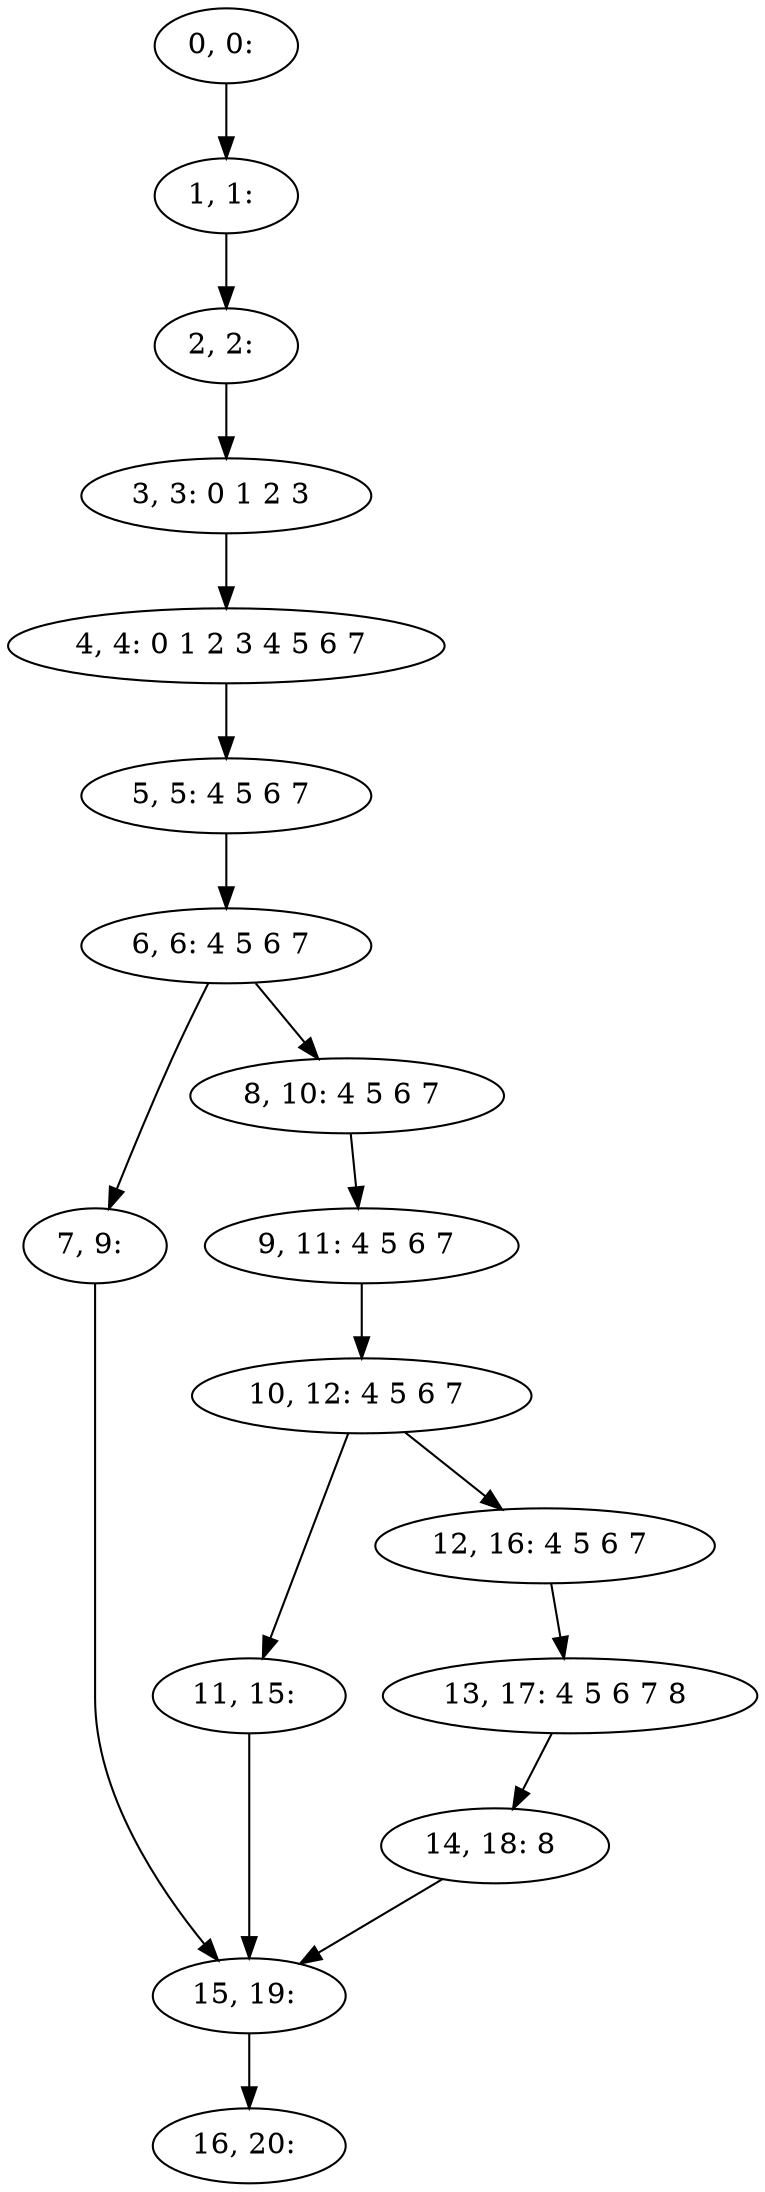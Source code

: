 digraph G {
0[label="0, 0: "];
1[label="1, 1: "];
2[label="2, 2: "];
3[label="3, 3: 0 1 2 3 "];
4[label="4, 4: 0 1 2 3 4 5 6 7 "];
5[label="5, 5: 4 5 6 7 "];
6[label="6, 6: 4 5 6 7 "];
7[label="7, 9: "];
8[label="8, 10: 4 5 6 7 "];
9[label="9, 11: 4 5 6 7 "];
10[label="10, 12: 4 5 6 7 "];
11[label="11, 15: "];
12[label="12, 16: 4 5 6 7 "];
13[label="13, 17: 4 5 6 7 8 "];
14[label="14, 18: 8 "];
15[label="15, 19: "];
16[label="16, 20: "];
0->1 ;
1->2 ;
2->3 ;
3->4 ;
4->5 ;
5->6 ;
6->7 ;
6->8 ;
7->15 ;
8->9 ;
9->10 ;
10->11 ;
10->12 ;
11->15 ;
12->13 ;
13->14 ;
14->15 ;
15->16 ;
}

